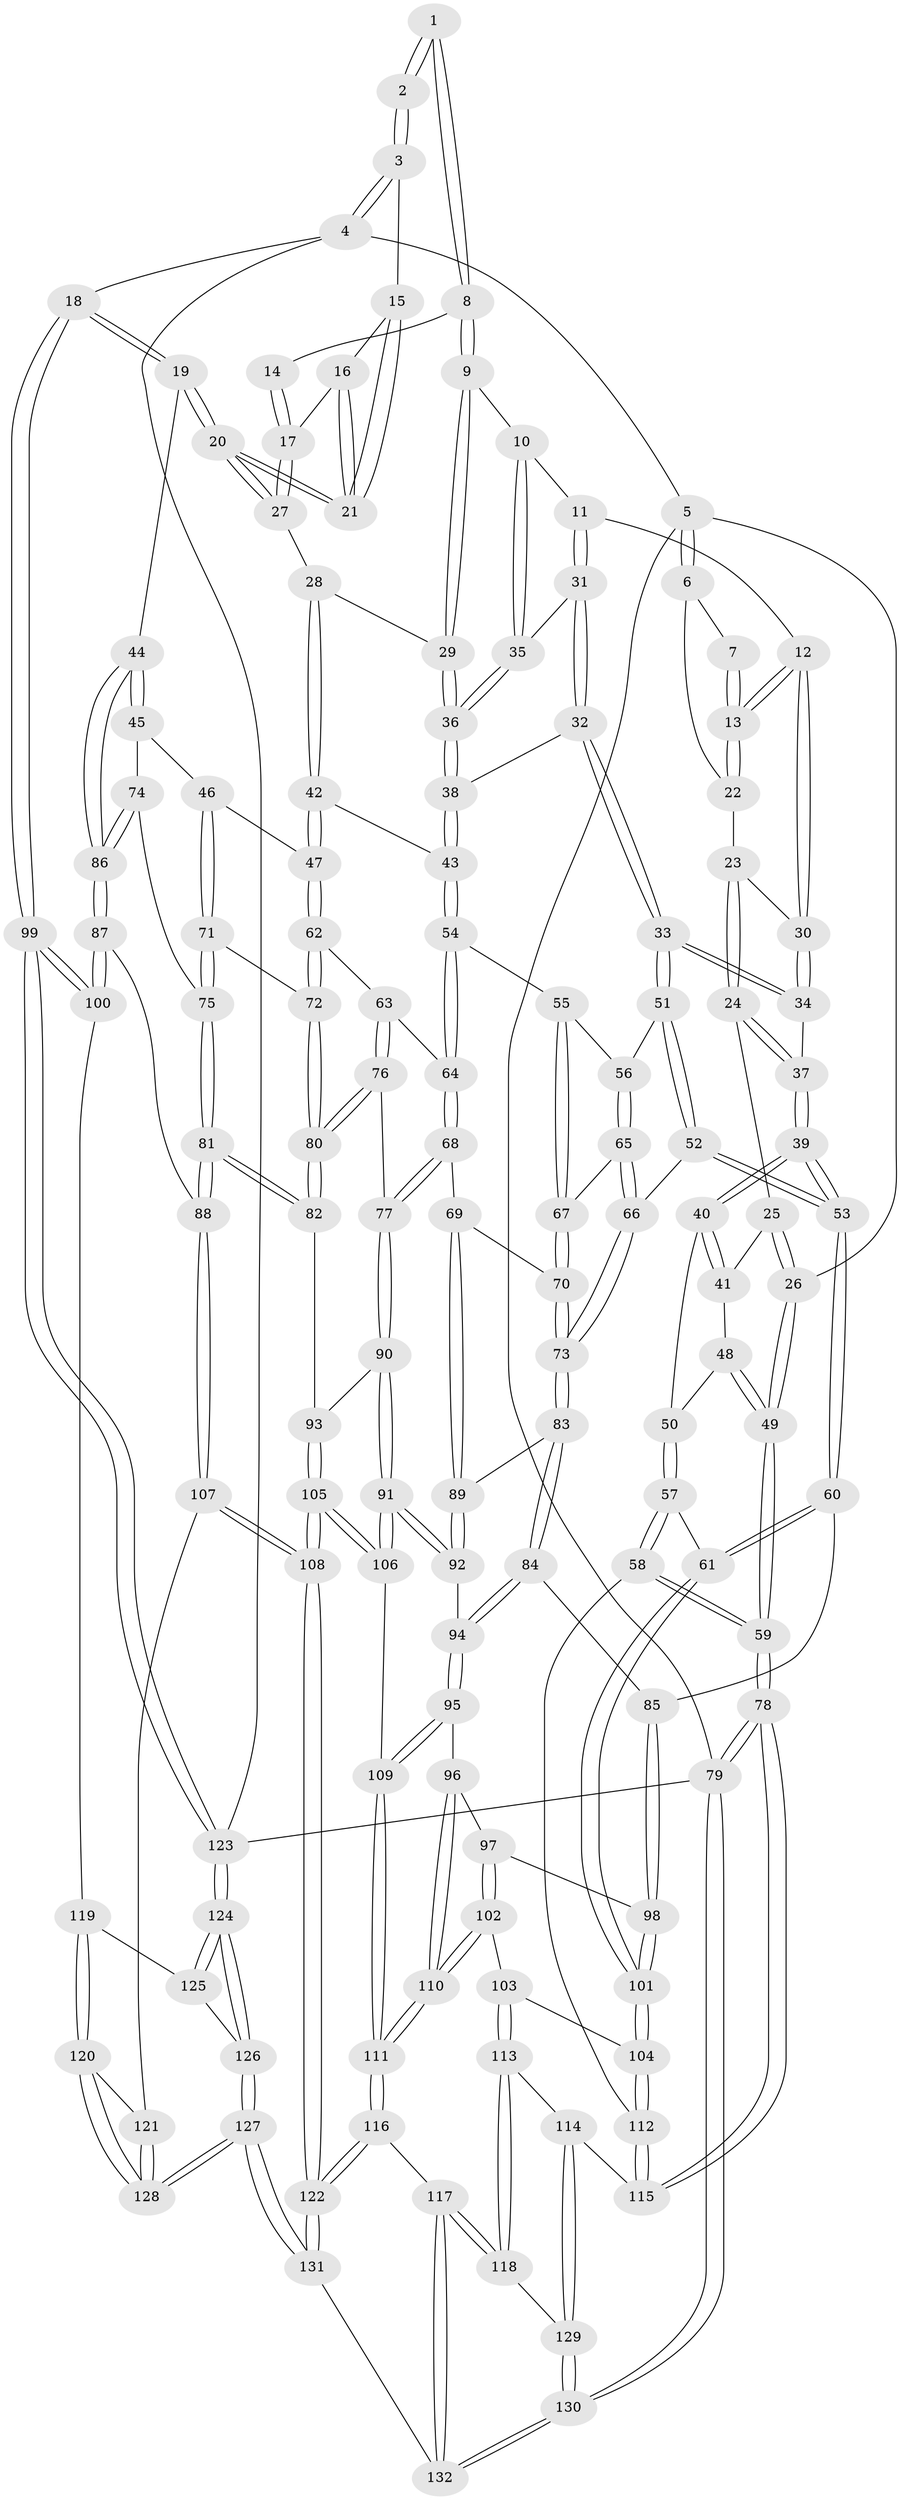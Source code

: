 // coarse degree distribution, {2: 0.15, 4: 0.325, 6: 0.025, 3: 0.4, 5: 0.1}
// Generated by graph-tools (version 1.1) at 2025/54/03/04/25 22:54:17]
// undirected, 132 vertices, 327 edges
graph export_dot {
  node [color=gray90,style=filled];
  1 [pos="+0.6023966413704206+0"];
  2 [pos="+1+0"];
  3 [pos="+1+0"];
  4 [pos="+1+0"];
  5 [pos="+0+0"];
  6 [pos="+0+0"];
  7 [pos="+0.3343179065460591+0"];
  8 [pos="+0.6190897854214127+0.005516844685499199"];
  9 [pos="+0.6147952024996912+0.06153737862771341"];
  10 [pos="+0.5199884810588489+0.09656735637028394"];
  11 [pos="+0.3813614612905678+0.08443683030418594"];
  12 [pos="+0.3744834730130848+0.07930084446815115"];
  13 [pos="+0.3703392107304828+0.06443870561473455"];
  14 [pos="+0.7676362103174965+0.032487159087761425"];
  15 [pos="+0.8833673735472972+0.003857811399436252"];
  16 [pos="+0.8152507365326161+0.09709844117474167"];
  17 [pos="+0.8110390979252292+0.09860182120385892"];
  18 [pos="+1+0.3556466440157007"];
  19 [pos="+1+0.35632078696443303"];
  20 [pos="+1+0.322050920416452"];
  21 [pos="+0.9410370532620983+0.18643781785111835"];
  22 [pos="+0.21868304796068777+0.07892480104017247"];
  23 [pos="+0.21995930401635763+0.10940971245172369"];
  24 [pos="+0.1554527187724776+0.2030947580931139"];
  25 [pos="+0.05006111613562128+0.1585473457874091"];
  26 [pos="+0+0"];
  27 [pos="+0.7073150320640577+0.17798782363863475"];
  28 [pos="+0.6826436855530555+0.18289188480603713"];
  29 [pos="+0.6821037803847644+0.18255673720845764"];
  30 [pos="+0.3199880627755919+0.1319466339064098"];
  31 [pos="+0.392813098382451+0.11658198376073728"];
  32 [pos="+0.3791540948910072+0.2864630206590685"];
  33 [pos="+0.28377138488677534+0.29927961750658644"];
  34 [pos="+0.2479280472671895+0.279635192581416"];
  35 [pos="+0.48398559841400834+0.22844655317661022"];
  36 [pos="+0.4938584794309973+0.27125939739623967"];
  37 [pos="+0.2331535396059715+0.2790297697541862"];
  38 [pos="+0.4750783000853126+0.3038402199391145"];
  39 [pos="+0.16151916061959598+0.36162603909213054"];
  40 [pos="+0.11268012979637199+0.3701821649706821"];
  41 [pos="+0.06503992103861338+0.3013962992801498"];
  42 [pos="+0.7047785817398832+0.35941995230733664"];
  43 [pos="+0.5066888212018956+0.3916602526091868"];
  44 [pos="+1+0.37715984735039626"];
  45 [pos="+0.7940416469780848+0.41259919055749783"];
  46 [pos="+0.7738047324648961+0.40829990680369904"];
  47 [pos="+0.7432045071853588+0.4000967746809201"];
  48 [pos="+0+0.34071404348978757"];
  49 [pos="+0+0.3081428344470441"];
  50 [pos="+0.09239649287384978+0.382746124214771"];
  51 [pos="+0.31797576096001334+0.43395065943041106"];
  52 [pos="+0.27169107463190756+0.5098282273539259"];
  53 [pos="+0.2063276486553109+0.5425766872426984"];
  54 [pos="+0.5016292866011616+0.40952046440614837"];
  55 [pos="+0.4956154309572445+0.4183799182672036"];
  56 [pos="+0.3435464697991166+0.43654701039696897"];
  57 [pos="+0+0.5780158852445236"];
  58 [pos="+0+0.5826061430121494"];
  59 [pos="+0+0.5910925346412351"];
  60 [pos="+0.19991908931560579+0.5513132669173768"];
  61 [pos="+0.19049462613430182+0.5582443945678965"];
  62 [pos="+0.6653112760849641+0.5007967165952101"];
  63 [pos="+0.6420678758658155+0.505391648085107"];
  64 [pos="+0.6268255744346923+0.5010608779134743"];
  65 [pos="+0.39662621194651104+0.5106748082614956"];
  66 [pos="+0.37781850628095875+0.5617075136950412"];
  67 [pos="+0.4931378839385778+0.4345250799263358"];
  68 [pos="+0.5279158242132943+0.556374031492611"];
  69 [pos="+0.5083562339481382+0.5534807335754165"];
  70 [pos="+0.4945578980733898+0.45612864909106376"];
  71 [pos="+0.7250470909005607+0.5698782016180888"];
  72 [pos="+0.6929172324715358+0.5677995483266058"];
  73 [pos="+0.38444643906600423+0.5705660124929618"];
  74 [pos="+0.7849511640164504+0.5721410048411738"];
  75 [pos="+0.7630228790279986+0.5796083712783618"];
  76 [pos="+0.6026213170444612+0.5839067052682566"];
  77 [pos="+0.5944441174773676+0.5879370291567659"];
  78 [pos="+0+1"];
  79 [pos="+0+1"];
  80 [pos="+0.6754474174289875+0.6043118403143775"];
  81 [pos="+0.7287545102503723+0.6677290013072683"];
  82 [pos="+0.6797832716200416+0.6434020058344491"];
  83 [pos="+0.39376848478883725+0.5864004800713607"];
  84 [pos="+0.39091958210987443+0.5973180883296282"];
  85 [pos="+0.30557686176553894+0.6290624433453096"];
  86 [pos="+0.8683170566398022+0.6297097852625295"];
  87 [pos="+0.8594032756216243+0.7187555454948765"];
  88 [pos="+0.7460737739579965+0.6898754810056423"];
  89 [pos="+0.4978911627248413+0.5686405953167164"];
  90 [pos="+0.5926988771317713+0.6212146975475304"];
  91 [pos="+0.5248899289459987+0.6924442853170524"];
  92 [pos="+0.5082112716856806+0.6548507610479921"];
  93 [pos="+0.6494032686412062+0.6615609520521158"];
  94 [pos="+0.39707322108229975+0.6376634997636841"];
  95 [pos="+0.38816604982996455+0.6821077513022625"];
  96 [pos="+0.33498985853936264+0.6814581140435658"];
  97 [pos="+0.31693161683766286+0.6601741193916132"];
  98 [pos="+0.3101995282440312+0.6509802161836733"];
  99 [pos="+1+0.8376168240566393"];
  100 [pos="+0.8622867700182456+0.7244423143076054"];
  101 [pos="+0.21891501697777838+0.7152354194719396"];
  102 [pos="+0.24121333769772998+0.7320783484587626"];
  103 [pos="+0.22862343701566978+0.7281966644375758"];
  104 [pos="+0.21892348016115715+0.7159094295992153"];
  105 [pos="+0.5772957608950608+0.7857281277965414"];
  106 [pos="+0.52711870015845+0.7363796739911244"];
  107 [pos="+0.6046748746892573+0.8393770458703154"];
  108 [pos="+0.6032040017203071+0.8391659669816103"];
  109 [pos="+0.4184733275303625+0.738596284824224"];
  110 [pos="+0.2824585946610512+0.7461431190939813"];
  111 [pos="+0.3511257627902604+0.8161993610237198"];
  112 [pos="+0.10851144414151535+0.7413695936467958"];
  113 [pos="+0.20941714023985572+0.7962157196480445"];
  114 [pos="+0.1389334674481027+0.8446202360325873"];
  115 [pos="+0.1005765354361172+0.8449260518454471"];
  116 [pos="+0.3487349424122796+0.8804996116222639"];
  117 [pos="+0.3173697430413104+0.903919420272385"];
  118 [pos="+0.2950769233603393+0.9000173258703008"];
  119 [pos="+0.8313268477235367+0.7854864835931992"];
  120 [pos="+0.7937699734992755+0.8221107371428709"];
  121 [pos="+0.636261804315855+0.8532787027010441"];
  122 [pos="+0.5155310405560111+0.9300319492977598"];
  123 [pos="+1+1"];
  124 [pos="+1+1"];
  125 [pos="+0.837104725485952+0.7941519226537843"];
  126 [pos="+1+1"];
  127 [pos="+0.9721898144295051+1"];
  128 [pos="+0.9039562142807455+1"];
  129 [pos="+0.23771452106660174+0.9066846460418186"];
  130 [pos="+0+1"];
  131 [pos="+0.5142778627662504+1"];
  132 [pos="+0.28235237524165485+1"];
  1 -- 2;
  1 -- 2;
  1 -- 8;
  1 -- 8;
  2 -- 3;
  2 -- 3;
  3 -- 4;
  3 -- 4;
  3 -- 15;
  4 -- 5;
  4 -- 18;
  4 -- 123;
  5 -- 6;
  5 -- 6;
  5 -- 26;
  5 -- 79;
  6 -- 7;
  6 -- 22;
  7 -- 13;
  7 -- 13;
  8 -- 9;
  8 -- 9;
  8 -- 14;
  9 -- 10;
  9 -- 29;
  9 -- 29;
  10 -- 11;
  10 -- 35;
  10 -- 35;
  11 -- 12;
  11 -- 31;
  11 -- 31;
  12 -- 13;
  12 -- 13;
  12 -- 30;
  12 -- 30;
  13 -- 22;
  13 -- 22;
  14 -- 17;
  14 -- 17;
  15 -- 16;
  15 -- 21;
  15 -- 21;
  16 -- 17;
  16 -- 21;
  16 -- 21;
  17 -- 27;
  17 -- 27;
  18 -- 19;
  18 -- 19;
  18 -- 99;
  18 -- 99;
  19 -- 20;
  19 -- 20;
  19 -- 44;
  20 -- 21;
  20 -- 21;
  20 -- 27;
  20 -- 27;
  22 -- 23;
  23 -- 24;
  23 -- 24;
  23 -- 30;
  24 -- 25;
  24 -- 37;
  24 -- 37;
  25 -- 26;
  25 -- 26;
  25 -- 41;
  26 -- 49;
  26 -- 49;
  27 -- 28;
  28 -- 29;
  28 -- 42;
  28 -- 42;
  29 -- 36;
  29 -- 36;
  30 -- 34;
  30 -- 34;
  31 -- 32;
  31 -- 32;
  31 -- 35;
  32 -- 33;
  32 -- 33;
  32 -- 38;
  33 -- 34;
  33 -- 34;
  33 -- 51;
  33 -- 51;
  34 -- 37;
  35 -- 36;
  35 -- 36;
  36 -- 38;
  36 -- 38;
  37 -- 39;
  37 -- 39;
  38 -- 43;
  38 -- 43;
  39 -- 40;
  39 -- 40;
  39 -- 53;
  39 -- 53;
  40 -- 41;
  40 -- 41;
  40 -- 50;
  41 -- 48;
  42 -- 43;
  42 -- 47;
  42 -- 47;
  43 -- 54;
  43 -- 54;
  44 -- 45;
  44 -- 45;
  44 -- 86;
  44 -- 86;
  45 -- 46;
  45 -- 74;
  46 -- 47;
  46 -- 71;
  46 -- 71;
  47 -- 62;
  47 -- 62;
  48 -- 49;
  48 -- 49;
  48 -- 50;
  49 -- 59;
  49 -- 59;
  50 -- 57;
  50 -- 57;
  51 -- 52;
  51 -- 52;
  51 -- 56;
  52 -- 53;
  52 -- 53;
  52 -- 66;
  53 -- 60;
  53 -- 60;
  54 -- 55;
  54 -- 64;
  54 -- 64;
  55 -- 56;
  55 -- 67;
  55 -- 67;
  56 -- 65;
  56 -- 65;
  57 -- 58;
  57 -- 58;
  57 -- 61;
  58 -- 59;
  58 -- 59;
  58 -- 112;
  59 -- 78;
  59 -- 78;
  60 -- 61;
  60 -- 61;
  60 -- 85;
  61 -- 101;
  61 -- 101;
  62 -- 63;
  62 -- 72;
  62 -- 72;
  63 -- 64;
  63 -- 76;
  63 -- 76;
  64 -- 68;
  64 -- 68;
  65 -- 66;
  65 -- 66;
  65 -- 67;
  66 -- 73;
  66 -- 73;
  67 -- 70;
  67 -- 70;
  68 -- 69;
  68 -- 77;
  68 -- 77;
  69 -- 70;
  69 -- 89;
  69 -- 89;
  70 -- 73;
  70 -- 73;
  71 -- 72;
  71 -- 75;
  71 -- 75;
  72 -- 80;
  72 -- 80;
  73 -- 83;
  73 -- 83;
  74 -- 75;
  74 -- 86;
  74 -- 86;
  75 -- 81;
  75 -- 81;
  76 -- 77;
  76 -- 80;
  76 -- 80;
  77 -- 90;
  77 -- 90;
  78 -- 79;
  78 -- 79;
  78 -- 115;
  78 -- 115;
  79 -- 130;
  79 -- 130;
  79 -- 123;
  80 -- 82;
  80 -- 82;
  81 -- 82;
  81 -- 82;
  81 -- 88;
  81 -- 88;
  82 -- 93;
  83 -- 84;
  83 -- 84;
  83 -- 89;
  84 -- 85;
  84 -- 94;
  84 -- 94;
  85 -- 98;
  85 -- 98;
  86 -- 87;
  86 -- 87;
  87 -- 88;
  87 -- 100;
  87 -- 100;
  88 -- 107;
  88 -- 107;
  89 -- 92;
  89 -- 92;
  90 -- 91;
  90 -- 91;
  90 -- 93;
  91 -- 92;
  91 -- 92;
  91 -- 106;
  91 -- 106;
  92 -- 94;
  93 -- 105;
  93 -- 105;
  94 -- 95;
  94 -- 95;
  95 -- 96;
  95 -- 109;
  95 -- 109;
  96 -- 97;
  96 -- 110;
  96 -- 110;
  97 -- 98;
  97 -- 102;
  97 -- 102;
  98 -- 101;
  98 -- 101;
  99 -- 100;
  99 -- 100;
  99 -- 123;
  99 -- 123;
  100 -- 119;
  101 -- 104;
  101 -- 104;
  102 -- 103;
  102 -- 110;
  102 -- 110;
  103 -- 104;
  103 -- 113;
  103 -- 113;
  104 -- 112;
  104 -- 112;
  105 -- 106;
  105 -- 106;
  105 -- 108;
  105 -- 108;
  106 -- 109;
  107 -- 108;
  107 -- 108;
  107 -- 121;
  108 -- 122;
  108 -- 122;
  109 -- 111;
  109 -- 111;
  110 -- 111;
  110 -- 111;
  111 -- 116;
  111 -- 116;
  112 -- 115;
  112 -- 115;
  113 -- 114;
  113 -- 118;
  113 -- 118;
  114 -- 115;
  114 -- 129;
  114 -- 129;
  116 -- 117;
  116 -- 122;
  116 -- 122;
  117 -- 118;
  117 -- 118;
  117 -- 132;
  117 -- 132;
  118 -- 129;
  119 -- 120;
  119 -- 120;
  119 -- 125;
  120 -- 121;
  120 -- 128;
  120 -- 128;
  121 -- 128;
  121 -- 128;
  122 -- 131;
  122 -- 131;
  123 -- 124;
  123 -- 124;
  124 -- 125;
  124 -- 125;
  124 -- 126;
  124 -- 126;
  125 -- 126;
  126 -- 127;
  126 -- 127;
  127 -- 128;
  127 -- 128;
  127 -- 131;
  127 -- 131;
  129 -- 130;
  129 -- 130;
  130 -- 132;
  130 -- 132;
  131 -- 132;
}
